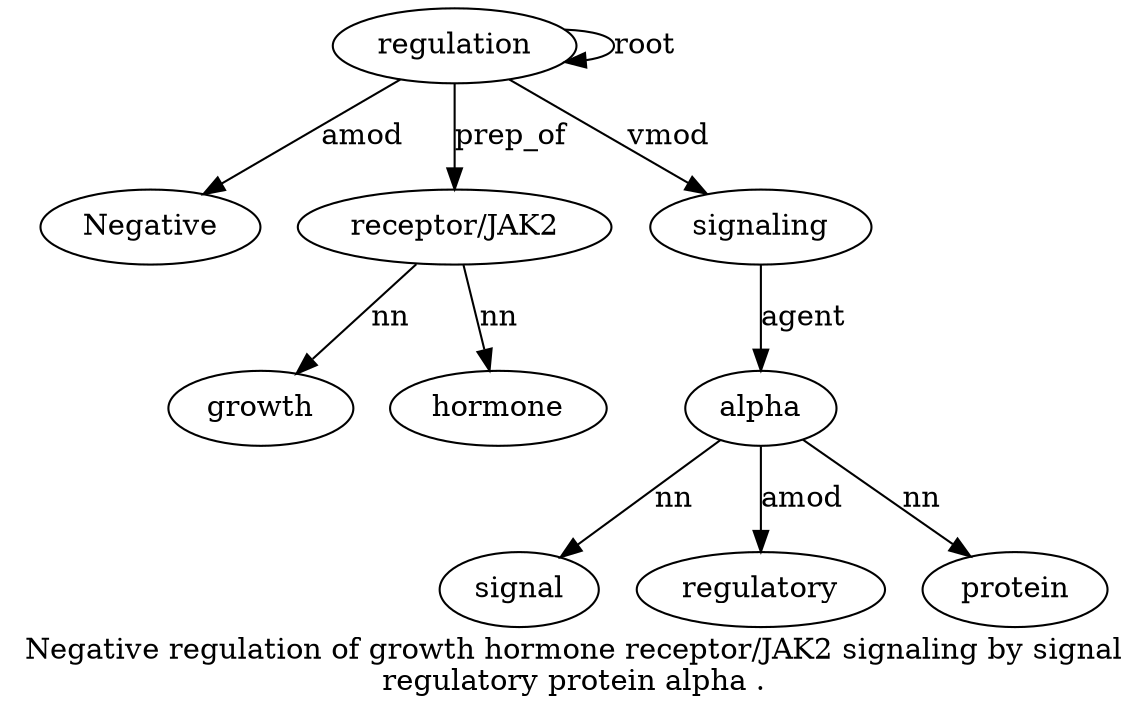 digraph "Negative regulation of growth hormone receptor/JAK2 signaling by signal regulatory protein alpha ." {
label="Negative regulation of growth hormone receptor/JAK2 signaling by signal
regulatory protein alpha .";
regulation2 [style=filled, fillcolor=white, label=regulation];
Negative1 [style=filled, fillcolor=white, label=Negative];
regulation2 -> Negative1  [label=amod];
regulation2 -> regulation2  [label=root];
"receptor/JAK26" [style=filled, fillcolor=white, label="receptor/JAK2"];
growth4 [style=filled, fillcolor=white, label=growth];
"receptor/JAK26" -> growth4  [label=nn];
hormone5 [style=filled, fillcolor=white, label=hormone];
"receptor/JAK26" -> hormone5  [label=nn];
regulation2 -> "receptor/JAK26"  [label=prep_of];
signaling7 [style=filled, fillcolor=white, label=signaling];
regulation2 -> signaling7  [label=vmod];
alpha12 [style=filled, fillcolor=white, label=alpha];
signal9 [style=filled, fillcolor=white, label=signal];
alpha12 -> signal9  [label=nn];
regulatory10 [style=filled, fillcolor=white, label=regulatory];
alpha12 -> regulatory10  [label=amod];
protein11 [style=filled, fillcolor=white, label=protein];
alpha12 -> protein11  [label=nn];
signaling7 -> alpha12  [label=agent];
}
